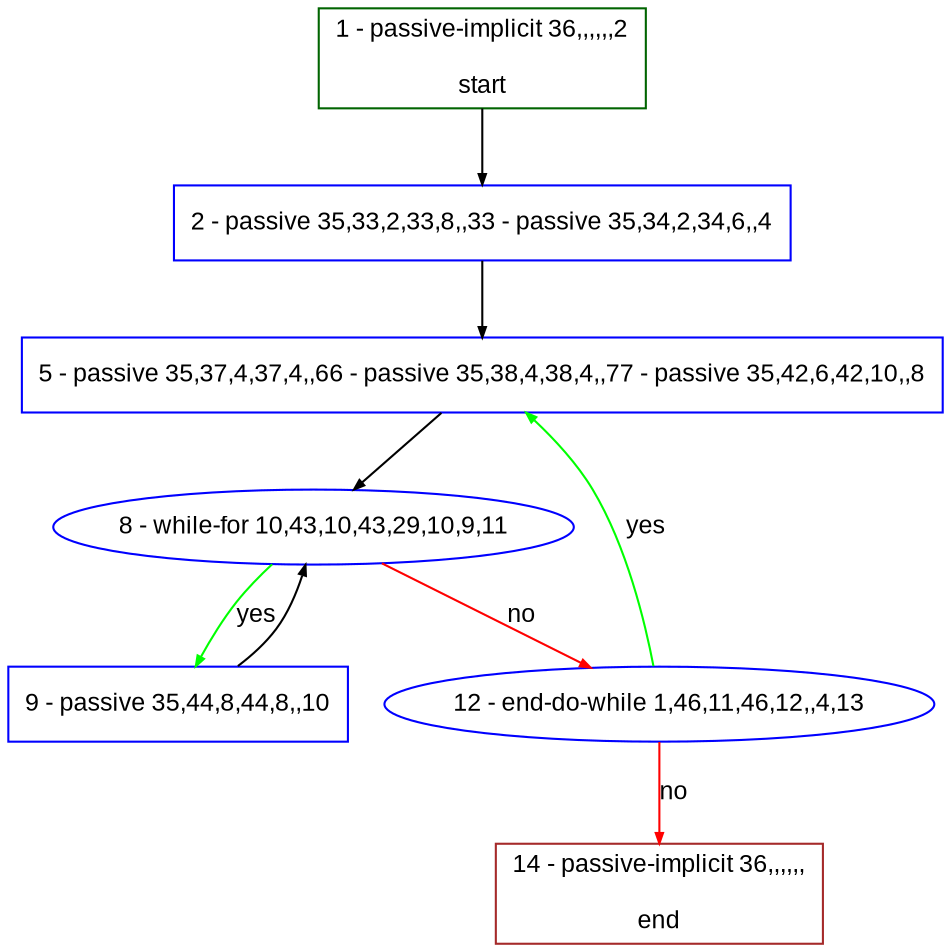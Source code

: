 digraph "" {
  graph [bgcolor="white", fillcolor="#FFFFCC", pack="true", packmode="clust", fontname="Arial", label="", fontsize="12", compound="true", style="rounded,filled"];
  node [node_initialized="no", fillcolor="white", fontname="Arial", label="", color="grey", fontsize="12", fixedsize="false", compound="true", shape="rectangle", style="filled"];
  edge [arrowtail="none", lhead="", fontcolor="black", fontname="Arial", label="", color="black", fontsize="12", arrowhead="normal", arrowsize="0.5", compound="true", ltail="", dir="forward"];
  __N1 [fillcolor="#ffffff", label="2 - passive 35,33,2,33,8,,33 - passive 35,34,2,34,6,,4", color="#0000ff", shape="box", style="filled"];
  __N2 [fillcolor="#ffffff", label="1 - passive-implicit 36,,,,,,2\n\nstart", color="#006400", shape="box", style="filled"];
  __N3 [fillcolor="#ffffff", label="5 - passive 35,37,4,37,4,,66 - passive 35,38,4,38,4,,77 - passive 35,42,6,42,10,,8", color="#0000ff", shape="box", style="filled"];
  __N4 [fillcolor="#ffffff", label="8 - while-for 10,43,10,43,29,10,9,11", color="#0000ff", shape="oval", style="filled"];
  __N5 [fillcolor="#ffffff", label="9 - passive 35,44,8,44,8,,10", color="#0000ff", shape="box", style="filled"];
  __N6 [fillcolor="#ffffff", label="12 - end-do-while 1,46,11,46,12,,4,13", color="#0000ff", shape="oval", style="filled"];
  __N7 [fillcolor="#ffffff", label="14 - passive-implicit 36,,,,,,\n\nend", color="#a52a2a", shape="box", style="filled"];
  __N2 -> __N1 [arrowtail="none", color="#000000", label="", arrowhead="normal", dir="forward"];
  __N1 -> __N3 [arrowtail="none", color="#000000", label="", arrowhead="normal", dir="forward"];
  __N3 -> __N4 [arrowtail="none", color="#000000", label="", arrowhead="normal", dir="forward"];
  __N4 -> __N5 [arrowtail="none", color="#00ff00", label="yes", arrowhead="normal", dir="forward"];
  __N5 -> __N4 [arrowtail="none", color="#000000", label="", arrowhead="normal", dir="forward"];
  __N4 -> __N6 [arrowtail="none", color="#ff0000", label="no", arrowhead="normal", dir="forward"];
  __N6 -> __N3 [arrowtail="none", color="#00ff00", label="yes", arrowhead="normal", dir="forward"];
  __N6 -> __N7 [arrowtail="none", color="#ff0000", label="no", arrowhead="normal", dir="forward"];
}
